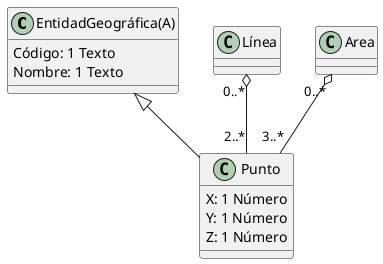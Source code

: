 @startuml
Class "EntidadGeográfica(A)" as Entidad {
Código: 1 Texto
Nombre: 1 Texto
}
Class Punto extends Entidad{
X: 1 Número
Y: 1 Número
Z: 1 Número
}
Class Línea{}
Class Area{}

Línea "0..*" o-- "2..*"Punto
Area"0..*" o-- "3..*"Punto
@enduml
